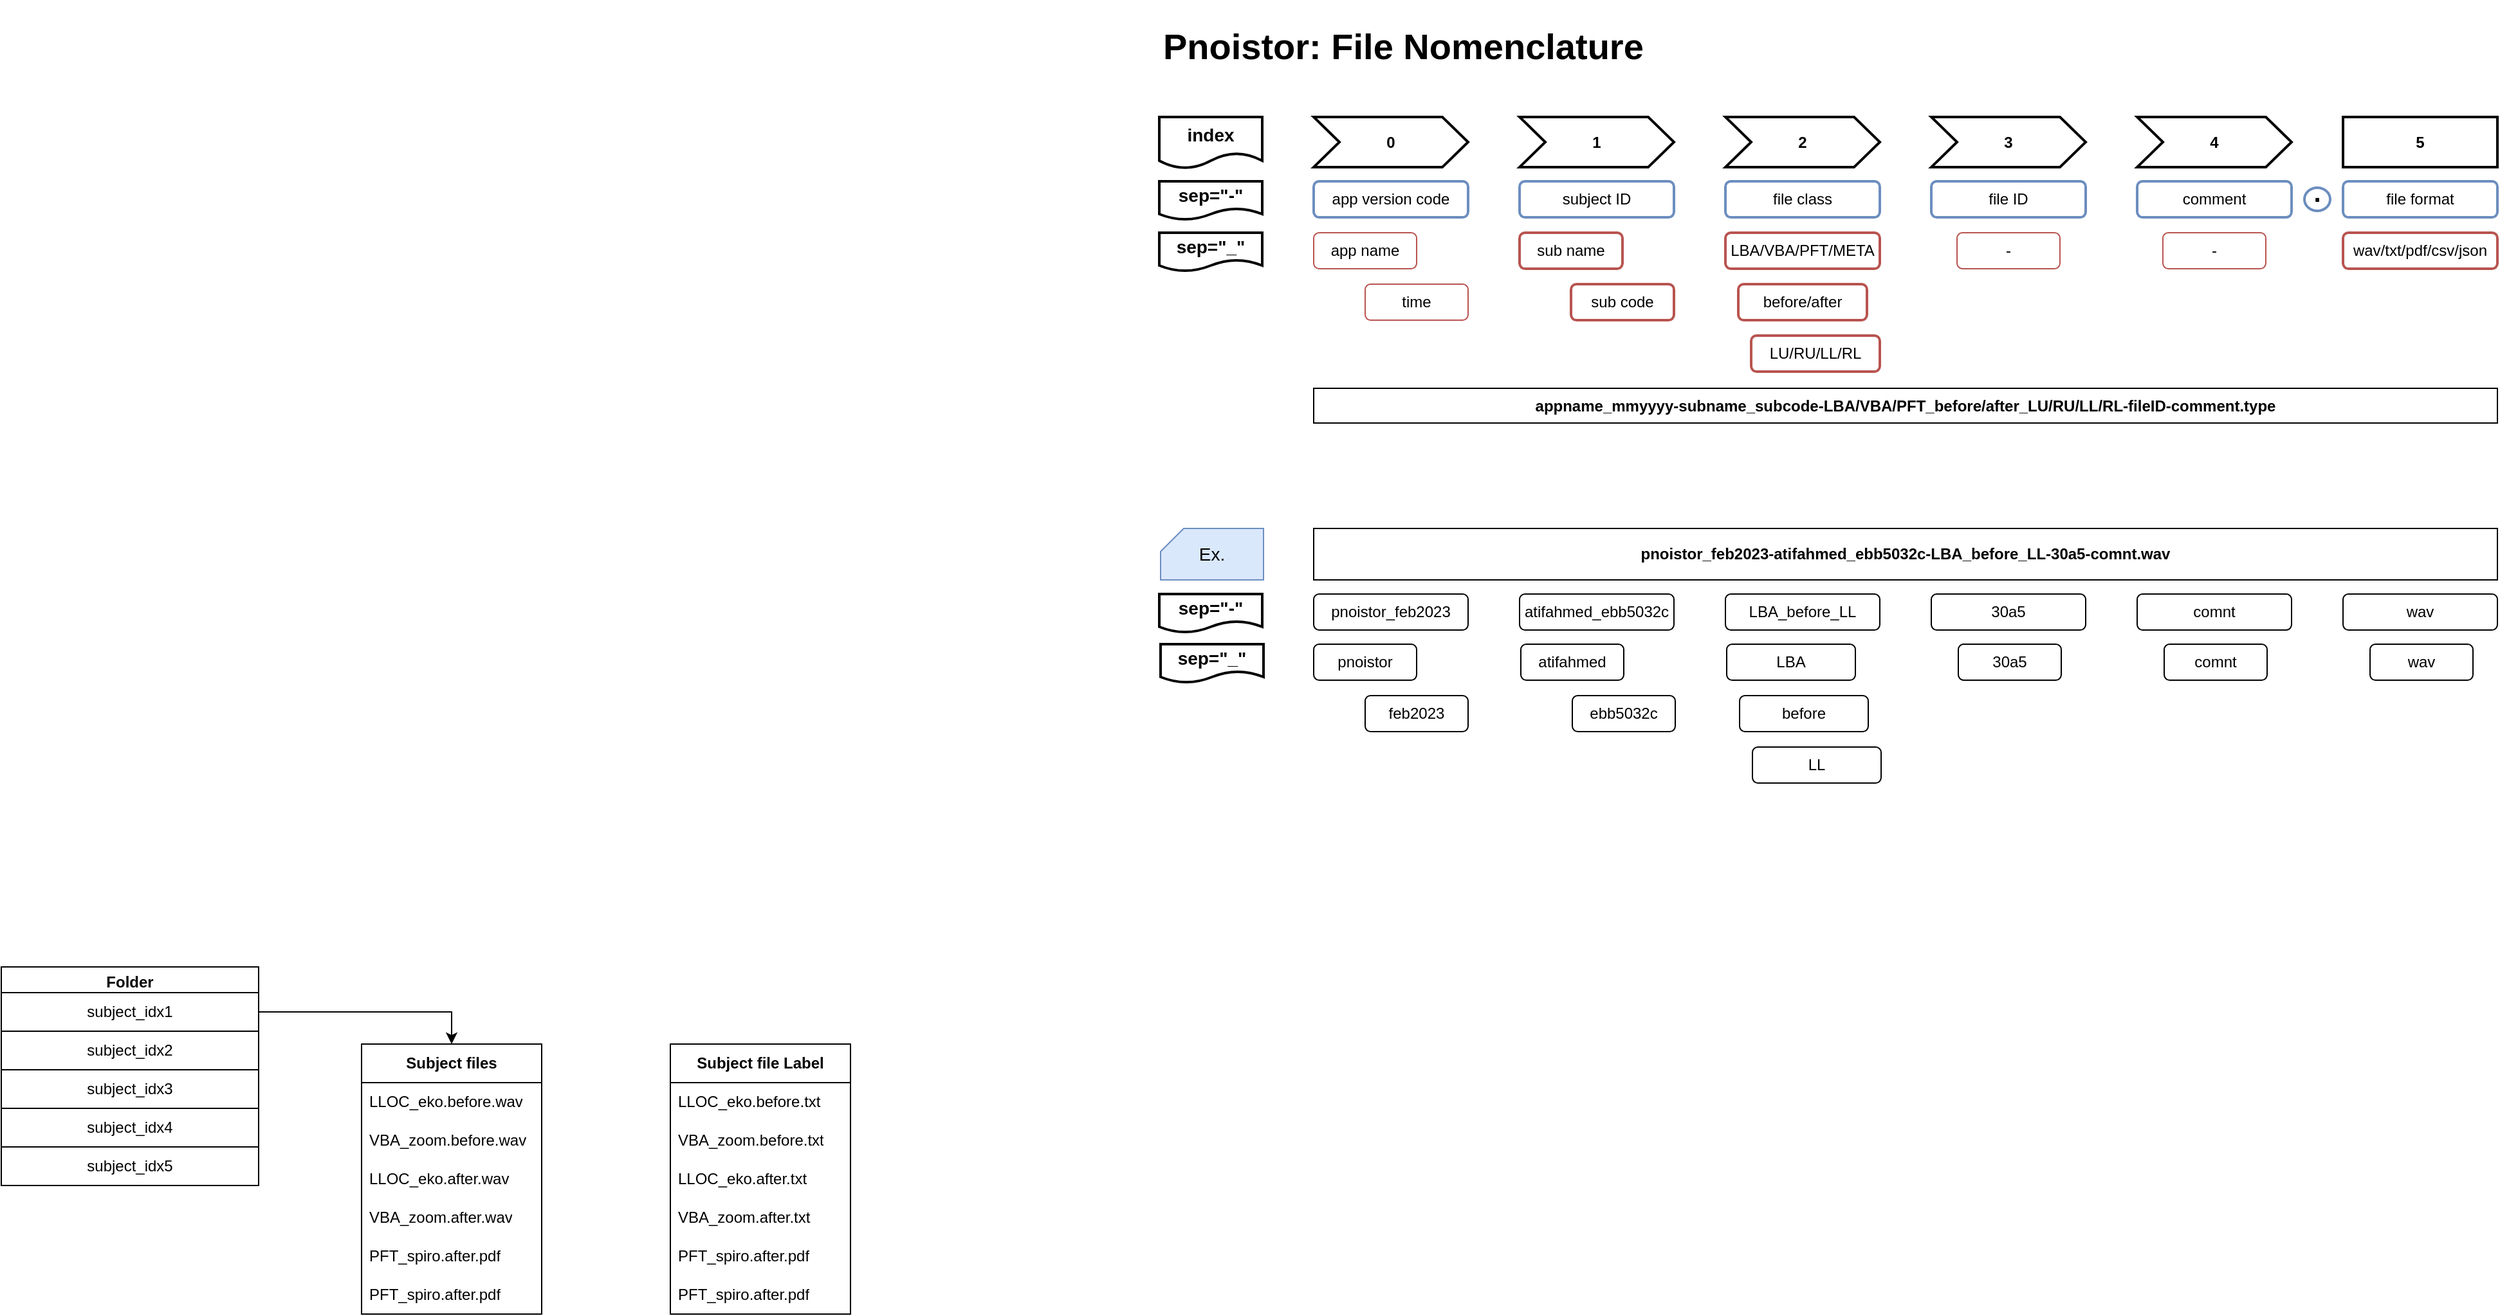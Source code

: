 <mxfile version="20.8.16" type="device" pages="3"><diagram name="Pnoi file nomenclature" id="skViQRB6CxdzzHgA-DWo"><mxGraphModel dx="2898" dy="1014" grid="1" gridSize="10" guides="1" tooltips="1" connect="1" arrows="1" fold="1" page="1" pageScale="1" pageWidth="827" pageHeight="1169" math="0" shadow="0"><root><mxCell id="0"/><mxCell id="1" parent="0"/><mxCell id="-nZerqfmZciE2H-1HE0j-3" value="Folder" style="swimlane;whiteSpace=wrap;html=1;" vertex="1" parent="1"><mxGeometry x="-900" y="780" width="200" height="170" as="geometry"/></mxCell><mxCell id="-nZerqfmZciE2H-1HE0j-2" value="subject_idx1" style="rounded=0;whiteSpace=wrap;html=1;" vertex="1" parent="-nZerqfmZciE2H-1HE0j-3"><mxGeometry y="20" width="200" height="30" as="geometry"/></mxCell><mxCell id="-nZerqfmZciE2H-1HE0j-4" value="subject_idx2" style="rounded=0;whiteSpace=wrap;html=1;" vertex="1" parent="-nZerqfmZciE2H-1HE0j-3"><mxGeometry y="50" width="200" height="30" as="geometry"/></mxCell><mxCell id="-nZerqfmZciE2H-1HE0j-5" value="subject_idx3" style="rounded=0;whiteSpace=wrap;html=1;" vertex="1" parent="-nZerqfmZciE2H-1HE0j-3"><mxGeometry y="80" width="200" height="30" as="geometry"/></mxCell><mxCell id="-nZerqfmZciE2H-1HE0j-6" value="subject_idx4" style="rounded=0;whiteSpace=wrap;html=1;" vertex="1" parent="-nZerqfmZciE2H-1HE0j-3"><mxGeometry y="110" width="200" height="30" as="geometry"/></mxCell><mxCell id="-nZerqfmZciE2H-1HE0j-7" value="subject_idx5" style="rounded=0;whiteSpace=wrap;html=1;" vertex="1" parent="-nZerqfmZciE2H-1HE0j-3"><mxGeometry y="140" width="200" height="30" as="geometry"/></mxCell><mxCell id="-nZerqfmZciE2H-1HE0j-8" value="&lt;b&gt;Subject files&lt;/b&gt;" style="swimlane;fontStyle=0;childLayout=stackLayout;horizontal=1;startSize=30;horizontalStack=0;resizeParent=1;resizeParentMax=0;resizeLast=0;collapsible=1;marginBottom=0;whiteSpace=wrap;html=1;" vertex="1" parent="1"><mxGeometry x="-620" y="840" width="140" height="210" as="geometry"/></mxCell><mxCell id="-nZerqfmZciE2H-1HE0j-9" value="LLOC_eko.before.wav" style="text;strokeColor=none;fillColor=none;align=left;verticalAlign=middle;spacingLeft=4;spacingRight=4;overflow=hidden;points=[[0,0.5],[1,0.5]];portConstraint=eastwest;rotatable=0;whiteSpace=wrap;html=1;" vertex="1" parent="-nZerqfmZciE2H-1HE0j-8"><mxGeometry y="30" width="140" height="30" as="geometry"/></mxCell><mxCell id="-nZerqfmZciE2H-1HE0j-19" value="VBA_zoom.before.wav" style="text;strokeColor=none;fillColor=none;align=left;verticalAlign=middle;spacingLeft=4;spacingRight=4;overflow=hidden;points=[[0,0.5],[1,0.5]];portConstraint=eastwest;rotatable=0;whiteSpace=wrap;html=1;" vertex="1" parent="-nZerqfmZciE2H-1HE0j-8"><mxGeometry y="60" width="140" height="30" as="geometry"/></mxCell><mxCell id="-nZerqfmZciE2H-1HE0j-29" value="LLOC_eko.after.wav" style="text;strokeColor=none;fillColor=none;align=left;verticalAlign=middle;spacingLeft=4;spacingRight=4;overflow=hidden;points=[[0,0.5],[1,0.5]];portConstraint=eastwest;rotatable=0;whiteSpace=wrap;html=1;" vertex="1" parent="-nZerqfmZciE2H-1HE0j-8"><mxGeometry y="90" width="140" height="30" as="geometry"/></mxCell><mxCell id="-nZerqfmZciE2H-1HE0j-30" value="VBA_zoom.after.wav" style="text;strokeColor=none;fillColor=none;align=left;verticalAlign=middle;spacingLeft=4;spacingRight=4;overflow=hidden;points=[[0,0.5],[1,0.5]];portConstraint=eastwest;rotatable=0;whiteSpace=wrap;html=1;" vertex="1" parent="-nZerqfmZciE2H-1HE0j-8"><mxGeometry y="120" width="140" height="30" as="geometry"/></mxCell><mxCell id="-nZerqfmZciE2H-1HE0j-20" value="PFT_spiro.after.pdf" style="text;strokeColor=none;fillColor=none;align=left;verticalAlign=middle;spacingLeft=4;spacingRight=4;overflow=hidden;points=[[0,0.5],[1,0.5]];portConstraint=eastwest;rotatable=0;whiteSpace=wrap;html=1;" vertex="1" parent="-nZerqfmZciE2H-1HE0j-8"><mxGeometry y="150" width="140" height="30" as="geometry"/></mxCell><mxCell id="-nZerqfmZciE2H-1HE0j-31" value="PFT_spiro.after.pdf" style="text;strokeColor=none;fillColor=none;align=left;verticalAlign=middle;spacingLeft=4;spacingRight=4;overflow=hidden;points=[[0,0.5],[1,0.5]];portConstraint=eastwest;rotatable=0;whiteSpace=wrap;html=1;" vertex="1" parent="-nZerqfmZciE2H-1HE0j-8"><mxGeometry y="180" width="140" height="30" as="geometry"/></mxCell><mxCell id="-nZerqfmZciE2H-1HE0j-21" style="edgeStyle=orthogonalEdgeStyle;rounded=0;orthogonalLoop=1;jettySize=auto;html=1;entryX=0.5;entryY=0;entryDx=0;entryDy=0;" edge="1" parent="1" source="-nZerqfmZciE2H-1HE0j-2" target="-nZerqfmZciE2H-1HE0j-8"><mxGeometry relative="1" as="geometry"/></mxCell><mxCell id="-nZerqfmZciE2H-1HE0j-32" value="&lt;b&gt;Subject file Label&lt;/b&gt;" style="swimlane;fontStyle=0;childLayout=stackLayout;horizontal=1;startSize=30;horizontalStack=0;resizeParent=1;resizeParentMax=0;resizeLast=0;collapsible=1;marginBottom=0;whiteSpace=wrap;html=1;" vertex="1" parent="1"><mxGeometry x="-380" y="840" width="140" height="210" as="geometry"/></mxCell><mxCell id="-nZerqfmZciE2H-1HE0j-33" value="LLOC_eko.before.txt" style="text;strokeColor=none;fillColor=none;align=left;verticalAlign=middle;spacingLeft=4;spacingRight=4;overflow=hidden;points=[[0,0.5],[1,0.5]];portConstraint=eastwest;rotatable=0;whiteSpace=wrap;html=1;" vertex="1" parent="-nZerqfmZciE2H-1HE0j-32"><mxGeometry y="30" width="140" height="30" as="geometry"/></mxCell><mxCell id="-nZerqfmZciE2H-1HE0j-34" value="VBA_zoom.before.txt" style="text;strokeColor=none;fillColor=none;align=left;verticalAlign=middle;spacingLeft=4;spacingRight=4;overflow=hidden;points=[[0,0.5],[1,0.5]];portConstraint=eastwest;rotatable=0;whiteSpace=wrap;html=1;" vertex="1" parent="-nZerqfmZciE2H-1HE0j-32"><mxGeometry y="60" width="140" height="30" as="geometry"/></mxCell><mxCell id="-nZerqfmZciE2H-1HE0j-35" value="LLOC_eko.after.txt" style="text;strokeColor=none;fillColor=none;align=left;verticalAlign=middle;spacingLeft=4;spacingRight=4;overflow=hidden;points=[[0,0.5],[1,0.5]];portConstraint=eastwest;rotatable=0;whiteSpace=wrap;html=1;" vertex="1" parent="-nZerqfmZciE2H-1HE0j-32"><mxGeometry y="90" width="140" height="30" as="geometry"/></mxCell><mxCell id="-nZerqfmZciE2H-1HE0j-36" value="VBA_zoom.after.txt" style="text;strokeColor=none;fillColor=none;align=left;verticalAlign=middle;spacingLeft=4;spacingRight=4;overflow=hidden;points=[[0,0.5],[1,0.5]];portConstraint=eastwest;rotatable=0;whiteSpace=wrap;html=1;" vertex="1" parent="-nZerqfmZciE2H-1HE0j-32"><mxGeometry y="120" width="140" height="30" as="geometry"/></mxCell><mxCell id="-nZerqfmZciE2H-1HE0j-37" value="PFT_spiro.after.pdf" style="text;strokeColor=none;fillColor=none;align=left;verticalAlign=middle;spacingLeft=4;spacingRight=4;overflow=hidden;points=[[0,0.5],[1,0.5]];portConstraint=eastwest;rotatable=0;whiteSpace=wrap;html=1;" vertex="1" parent="-nZerqfmZciE2H-1HE0j-32"><mxGeometry y="150" width="140" height="30" as="geometry"/></mxCell><mxCell id="-nZerqfmZciE2H-1HE0j-38" value="PFT_spiro.after.pdf" style="text;strokeColor=none;fillColor=none;align=left;verticalAlign=middle;spacingLeft=4;spacingRight=4;overflow=hidden;points=[[0,0.5],[1,0.5]];portConstraint=eastwest;rotatable=0;whiteSpace=wrap;html=1;" vertex="1" parent="-nZerqfmZciE2H-1HE0j-32"><mxGeometry y="180" width="140" height="30" as="geometry"/></mxCell><mxCell id="-nZerqfmZciE2H-1HE0j-39" value="pnoistor_feb2023-atifahmed_ebb5032c-LBA_before_LL-30a5-comnt.wav" style="rounded=0;whiteSpace=wrap;html=1;fontStyle=1" vertex="1" parent="1"><mxGeometry x="120" y="439" width="920" height="40" as="geometry"/></mxCell><mxCell id="-nZerqfmZciE2H-1HE0j-40" value="pnoistor_feb2023" style="rounded=1;whiteSpace=wrap;html=1;" vertex="1" parent="1"><mxGeometry x="120" y="490" width="120" height="28" as="geometry"/></mxCell><mxCell id="-nZerqfmZciE2H-1HE0j-41" value="atifahmed_ebb5032c" style="rounded=1;whiteSpace=wrap;html=1;" vertex="1" parent="1"><mxGeometry x="280" y="490" width="120" height="28" as="geometry"/></mxCell><mxCell id="-nZerqfmZciE2H-1HE0j-42" value="LBA_before_LL" style="rounded=1;whiteSpace=wrap;html=1;" vertex="1" parent="1"><mxGeometry x="440" y="490" width="120" height="28" as="geometry"/></mxCell><mxCell id="-nZerqfmZciE2H-1HE0j-43" value="30a5" style="rounded=1;whiteSpace=wrap;html=1;" vertex="1" parent="1"><mxGeometry x="600" y="490" width="120" height="28" as="geometry"/></mxCell><mxCell id="-nZerqfmZciE2H-1HE0j-44" value="comnt" style="rounded=1;whiteSpace=wrap;html=1;" vertex="1" parent="1"><mxGeometry x="760" y="490" width="120" height="28" as="geometry"/></mxCell><mxCell id="-nZerqfmZciE2H-1HE0j-45" value="wav" style="rounded=1;whiteSpace=wrap;html=1;" vertex="1" parent="1"><mxGeometry x="920" y="490" width="120" height="28" as="geometry"/></mxCell><mxCell id="-nZerqfmZciE2H-1HE0j-47" value="0" style="shape=step;perimeter=stepPerimeter;whiteSpace=wrap;html=1;fixedSize=1;fontStyle=1;strokeWidth=2;" vertex="1" parent="1"><mxGeometry x="120" y="119" width="120" height="39" as="geometry"/></mxCell><mxCell id="-nZerqfmZciE2H-1HE0j-48" value="1" style="shape=step;perimeter=stepPerimeter;whiteSpace=wrap;html=1;fixedSize=1;fontStyle=1;strokeWidth=2;" vertex="1" parent="1"><mxGeometry x="280" y="119" width="120" height="39" as="geometry"/></mxCell><mxCell id="-nZerqfmZciE2H-1HE0j-49" value="2" style="shape=step;perimeter=stepPerimeter;whiteSpace=wrap;html=1;fixedSize=1;fontStyle=1;strokeWidth=2;" vertex="1" parent="1"><mxGeometry x="440" y="119" width="120" height="39" as="geometry"/></mxCell><mxCell id="-nZerqfmZciE2H-1HE0j-50" value="3" style="shape=step;perimeter=stepPerimeter;whiteSpace=wrap;html=1;fixedSize=1;fontStyle=1;strokeWidth=2;" vertex="1" parent="1"><mxGeometry x="600" y="119" width="120" height="39" as="geometry"/></mxCell><mxCell id="-nZerqfmZciE2H-1HE0j-51" value="4" style="shape=step;perimeter=stepPerimeter;whiteSpace=wrap;html=1;fixedSize=1;fontStyle=1;strokeWidth=2;" vertex="1" parent="1"><mxGeometry x="760" y="119" width="120" height="39" as="geometry"/></mxCell><mxCell id="-nZerqfmZciE2H-1HE0j-52" value="5" style="shape=step;perimeter=stepPerimeter;whiteSpace=wrap;html=1;fixedSize=1;size=-10;fontStyle=1;strokeWidth=2;" vertex="1" parent="1"><mxGeometry x="920" y="119" width="120" height="39" as="geometry"/></mxCell><mxCell id="-nZerqfmZciE2H-1HE0j-54" value="app version code" style="rounded=1;whiteSpace=wrap;html=1;fillColor=none;strokeColor=#6c8ebf;strokeWidth=2;" vertex="1" parent="1"><mxGeometry x="120" y="169" width="120" height="28" as="geometry"/></mxCell><mxCell id="-nZerqfmZciE2H-1HE0j-55" value="subject ID" style="rounded=1;whiteSpace=wrap;html=1;fillColor=none;strokeColor=#6c8ebf;strokeWidth=2;" vertex="1" parent="1"><mxGeometry x="280" y="169" width="120" height="28" as="geometry"/></mxCell><mxCell id="-nZerqfmZciE2H-1HE0j-56" value="file class" style="rounded=1;whiteSpace=wrap;html=1;fillColor=none;strokeColor=#6c8ebf;strokeWidth=2;" vertex="1" parent="1"><mxGeometry x="440" y="169" width="120" height="28" as="geometry"/></mxCell><mxCell id="-nZerqfmZciE2H-1HE0j-57" value="file ID" style="rounded=1;whiteSpace=wrap;html=1;fillColor=none;strokeColor=#6c8ebf;strokeWidth=2;" vertex="1" parent="1"><mxGeometry x="600" y="169" width="120" height="28" as="geometry"/></mxCell><mxCell id="-nZerqfmZciE2H-1HE0j-58" value="comment" style="rounded=1;whiteSpace=wrap;html=1;fillColor=none;strokeColor=#6c8ebf;strokeWidth=2;" vertex="1" parent="1"><mxGeometry x="760" y="169" width="120" height="28" as="geometry"/></mxCell><mxCell id="-nZerqfmZciE2H-1HE0j-59" value="file format" style="rounded=1;whiteSpace=wrap;html=1;fillColor=none;strokeColor=#6c8ebf;strokeWidth=2;" vertex="1" parent="1"><mxGeometry x="920" y="169" width="120" height="28" as="geometry"/></mxCell><mxCell id="-nZerqfmZciE2H-1HE0j-60" value="app name" style="rounded=1;whiteSpace=wrap;html=1;fillColor=none;strokeColor=#b85450;strokeWidth=1;" vertex="1" parent="1"><mxGeometry x="120" y="209" width="80" height="28" as="geometry"/></mxCell><mxCell id="-nZerqfmZciE2H-1HE0j-62" value="time" style="rounded=1;whiteSpace=wrap;html=1;fillColor=none;strokeColor=#b85450;strokeWidth=1;" vertex="1" parent="1"><mxGeometry x="160" y="249" width="80" height="28" as="geometry"/></mxCell><mxCell id="-nZerqfmZciE2H-1HE0j-63" value="-" style="rounded=1;whiteSpace=wrap;html=1;fillColor=none;strokeColor=#b85450;" vertex="1" parent="1"><mxGeometry x="620" y="209" width="80" height="28" as="geometry"/></mxCell><mxCell id="-nZerqfmZciE2H-1HE0j-64" value="sub code" style="rounded=1;whiteSpace=wrap;html=1;fillColor=none;strokeColor=#b85450;strokeWidth=2;" vertex="1" parent="1"><mxGeometry x="320" y="249" width="80" height="28" as="geometry"/></mxCell><mxCell id="-nZerqfmZciE2H-1HE0j-65" value="LBA/VBA/PFT/META" style="rounded=1;whiteSpace=wrap;html=1;fillColor=none;strokeColor=#b85450;strokeWidth=2;" vertex="1" parent="1"><mxGeometry x="440" y="209" width="120" height="28" as="geometry"/></mxCell><mxCell id="-nZerqfmZciE2H-1HE0j-68" value="before/after" style="rounded=1;whiteSpace=wrap;html=1;fillColor=none;strokeColor=#b85450;strokeWidth=2;" vertex="1" parent="1"><mxGeometry x="450" y="249" width="100" height="28" as="geometry"/></mxCell><mxCell id="-nZerqfmZciE2H-1HE0j-70" value="LU/RU/LL/RL" style="rounded=1;whiteSpace=wrap;html=1;fillColor=none;strokeColor=#b85450;strokeWidth=2;" vertex="1" parent="1"><mxGeometry x="460" y="289" width="100" height="28" as="geometry"/></mxCell><mxCell id="-nZerqfmZciE2H-1HE0j-73" value="&lt;h1&gt;&lt;font style=&quot;font-size: 24px;&quot;&gt;&lt;sup&gt;.&lt;/sup&gt;&lt;/font&gt;&lt;/h1&gt;" style="ellipse;whiteSpace=wrap;html=1;fillColor=none;strokeColor=#6c8ebf;strokeWidth=2;" vertex="1" parent="1"><mxGeometry x="890" y="174" width="20" height="18" as="geometry"/></mxCell><mxCell id="-nZerqfmZciE2H-1HE0j-75" value="-" style="rounded=1;whiteSpace=wrap;html=1;fillColor=none;strokeColor=#b85450;" vertex="1" parent="1"><mxGeometry x="780" y="209" width="80" height="28" as="geometry"/></mxCell><mxCell id="-nZerqfmZciE2H-1HE0j-76" value="wav/txt/pdf/csv/json" style="rounded=1;whiteSpace=wrap;html=1;fillColor=none;strokeColor=#b85450;strokeWidth=2;" vertex="1" parent="1"><mxGeometry x="920" y="209" width="120" height="28" as="geometry"/></mxCell><mxCell id="-nZerqfmZciE2H-1HE0j-77" value="sub name" style="rounded=1;whiteSpace=wrap;html=1;fillColor=none;strokeColor=#b85450;strokeWidth=2;" vertex="1" parent="1"><mxGeometry x="280" y="209" width="80" height="28" as="geometry"/></mxCell><mxCell id="-nZerqfmZciE2H-1HE0j-78" value="pnoistor" style="rounded=1;whiteSpace=wrap;html=1;" vertex="1" parent="1"><mxGeometry x="120" y="529" width="80" height="28" as="geometry"/></mxCell><mxCell id="-nZerqfmZciE2H-1HE0j-79" value="feb2023" style="rounded=1;whiteSpace=wrap;html=1;" vertex="1" parent="1"><mxGeometry x="160" y="569" width="80" height="28" as="geometry"/></mxCell><mxCell id="-nZerqfmZciE2H-1HE0j-80" value="30a5" style="rounded=1;whiteSpace=wrap;html=1;" vertex="1" parent="1"><mxGeometry x="621" y="529" width="80" height="28" as="geometry"/></mxCell><mxCell id="-nZerqfmZciE2H-1HE0j-81" value="ebb5032c" style="rounded=1;whiteSpace=wrap;html=1;" vertex="1" parent="1"><mxGeometry x="321" y="569" width="80" height="28" as="geometry"/></mxCell><mxCell id="-nZerqfmZciE2H-1HE0j-82" value="LBA" style="rounded=1;whiteSpace=wrap;html=1;" vertex="1" parent="1"><mxGeometry x="441" y="529" width="100" height="28" as="geometry"/></mxCell><mxCell id="-nZerqfmZciE2H-1HE0j-83" value="before" style="rounded=1;whiteSpace=wrap;html=1;" vertex="1" parent="1"><mxGeometry x="451" y="569" width="100" height="28" as="geometry"/></mxCell><mxCell id="-nZerqfmZciE2H-1HE0j-84" value="LL" style="rounded=1;whiteSpace=wrap;html=1;" vertex="1" parent="1"><mxGeometry x="461" y="609" width="100" height="28" as="geometry"/></mxCell><mxCell id="-nZerqfmZciE2H-1HE0j-85" value="comnt" style="rounded=1;whiteSpace=wrap;html=1;" vertex="1" parent="1"><mxGeometry x="781" y="529" width="80" height="28" as="geometry"/></mxCell><mxCell id="-nZerqfmZciE2H-1HE0j-86" value="wav" style="rounded=1;whiteSpace=wrap;html=1;" vertex="1" parent="1"><mxGeometry x="941" y="529" width="80" height="28" as="geometry"/></mxCell><mxCell id="-nZerqfmZciE2H-1HE0j-87" value="atifahmed" style="rounded=1;whiteSpace=wrap;html=1;" vertex="1" parent="1"><mxGeometry x="281" y="529" width="80" height="28" as="geometry"/></mxCell><mxCell id="-nZerqfmZciE2H-1HE0j-90" value="index" style="shape=document;whiteSpace=wrap;html=1;boundedLbl=1;fontSize=14;fontStyle=1;strokeWidth=2;" vertex="1" parent="1"><mxGeometry y="119" width="80" height="40" as="geometry"/></mxCell><mxCell id="-nZerqfmZciE2H-1HE0j-92" value="sep=&quot;-&quot;" style="shape=document;whiteSpace=wrap;html=1;boundedLbl=1;fontSize=14;fontStyle=1;strokeWidth=2;" vertex="1" parent="1"><mxGeometry y="169" width="80" height="30" as="geometry"/></mxCell><mxCell id="-nZerqfmZciE2H-1HE0j-93" value="sep=&quot;_&quot;" style="shape=document;whiteSpace=wrap;html=1;boundedLbl=1;fontSize=14;fontStyle=1;strokeWidth=2;" vertex="1" parent="1"><mxGeometry y="209" width="80" height="30" as="geometry"/></mxCell><mxCell id="-nZerqfmZciE2H-1HE0j-94" value="&lt;h1&gt;Pnoistor: File Nomenclature&lt;/h1&gt;" style="text;html=1;strokeColor=none;fillColor=none;align=left;verticalAlign=middle;whiteSpace=wrap;rounded=0;fontSize=14;" vertex="1" parent="1"><mxGeometry x="1" y="49" width="1039" height="30" as="geometry"/></mxCell><mxCell id="-nZerqfmZciE2H-1HE0j-97" value="Ex." style="shape=card;whiteSpace=wrap;html=1;fontSize=14;size=18;fillColor=#dae8fc;strokeColor=#6c8ebf;" vertex="1" parent="1"><mxGeometry x="1" y="439" width="80" height="40" as="geometry"/></mxCell><mxCell id="-nZerqfmZciE2H-1HE0j-102" value="sep=&quot;-&quot;" style="shape=document;whiteSpace=wrap;html=1;boundedLbl=1;fontSize=14;fontStyle=1;strokeWidth=2;" vertex="1" parent="1"><mxGeometry y="490" width="80" height="30" as="geometry"/></mxCell><mxCell id="-nZerqfmZciE2H-1HE0j-103" value="sep=&quot;_&quot;" style="shape=document;whiteSpace=wrap;html=1;boundedLbl=1;fontSize=14;fontStyle=1;strokeWidth=2;" vertex="1" parent="1"><mxGeometry x="1" y="529" width="80" height="30" as="geometry"/></mxCell><mxCell id="9lx7nawgjeR98C0xMQ1L-1" value="appname_mmyyyy-subname_subcode-LBA/VBA/PFT_before/after_LU/RU/LL/RL-fileID-comment.type" style="rounded=0;whiteSpace=wrap;html=1;fontStyle=1" vertex="1" parent="1"><mxGeometry x="120" y="330" width="920" height="27" as="geometry"/></mxCell></root></mxGraphModel></diagram><diagram id="HHDkVxJGkwrR6QNJCKYN" name="Pnoi annotation scheme"><mxGraphModel dx="1922" dy="1567" grid="1" gridSize="10" guides="1" tooltips="1" connect="1" arrows="1" fold="1" page="1" pageScale="1" pageWidth="827" pageHeight="1169" math="0" shadow="0"><root><mxCell id="0"/><mxCell id="1" parent="0"/><mxCell id="tDscWf_X_n_JWDK-QPTb-1" value="aa" style="rounded=1;whiteSpace=wrap;html=1;strokeWidth=2;fontSize=14;fillColor=none;" vertex="1" parent="1"><mxGeometry x="80" y="120" width="80" height="40" as="geometry"/></mxCell><mxCell id="tDscWf_X_n_JWDK-QPTb-2" value="ee" style="rounded=1;whiteSpace=wrap;html=1;strokeWidth=2;fontSize=14;fillColor=none;" vertex="1" parent="1"><mxGeometry x="80" y="160" width="80" height="40" as="geometry"/></mxCell><mxCell id="tDscWf_X_n_JWDK-QPTb-3" value="uu" style="rounded=1;whiteSpace=wrap;html=1;strokeWidth=2;fontSize=14;fillColor=none;" vertex="1" parent="1"><mxGeometry x="80" y="200" width="80" height="40" as="geometry"/></mxCell><mxCell id="tDscWf_X_n_JWDK-QPTb-4" value="oo" style="rounded=1;whiteSpace=wrap;html=1;strokeWidth=2;fontSize=14;fillColor=none;" vertex="1" parent="1"><mxGeometry x="80" y="240" width="80" height="40" as="geometry"/></mxCell><mxCell id="tDscWf_X_n_JWDK-QPTb-5" value="ii" style="rounded=1;whiteSpace=wrap;html=1;strokeWidth=2;fontSize=14;fillColor=none;" vertex="1" parent="1"><mxGeometry x="400" y="200" width="80" height="40" as="geometry"/></mxCell><mxCell id="tDscWf_X_n_JWDK-QPTb-6" value="xx" style="rounded=1;whiteSpace=wrap;html=1;strokeWidth=2;fontSize=14;fillColor=none;" vertex="1" parent="1"><mxGeometry x="400" y="240" width="80" height="40" as="geometry"/></mxCell><mxCell id="tDscWf_X_n_JWDK-QPTb-7" value="bb[n]" style="rounded=1;whiteSpace=wrap;html=1;strokeWidth=2;fontSize=14;fillColor=none;" vertex="1" parent="1"><mxGeometry x="400" y="160" width="80" height="40" as="geometry"/></mxCell><mxCell id="roF9SiGL_xzSVTPV344n-3" value="sustained vowel sound /i/" style="text;html=1;strokeColor=none;fillColor=none;align=left;verticalAlign=middle;whiteSpace=wrap;rounded=0;fontSize=14;spacingLeft=8;" vertex="1" parent="1"><mxGeometry x="160" y="165" width="200" height="30" as="geometry"/></mxCell><mxCell id="roF9SiGL_xzSVTPV344n-4" value="sustained vowel sound /a/" style="text;html=1;strokeColor=none;fillColor=none;align=left;verticalAlign=middle;whiteSpace=wrap;rounded=0;fontSize=14;spacingLeft=8;" vertex="1" parent="1"><mxGeometry x="160" y="125" width="200" height="30" as="geometry"/></mxCell><mxCell id="roF9SiGL_xzSVTPV344n-5" value="sustained vowel sound /u/" style="text;html=1;strokeColor=none;fillColor=none;align=left;verticalAlign=middle;whiteSpace=wrap;rounded=0;fontSize=14;spacingLeft=8;" vertex="1" parent="1"><mxGeometry x="160" y="205" width="200" height="30" as="geometry"/></mxCell><mxCell id="roF9SiGL_xzSVTPV344n-6" value="sustained vowel sound /o/" style="text;html=1;strokeColor=none;fillColor=none;align=left;verticalAlign=middle;whiteSpace=wrap;rounded=0;fontSize=14;spacingLeft=8;" vertex="1" parent="1"><mxGeometry x="160" y="245" width="200" height="30" as="geometry"/></mxCell><mxCell id="roF9SiGL_xzSVTPV344n-7" value="breath session bound" style="text;html=1;strokeColor=none;fillColor=none;align=left;verticalAlign=middle;whiteSpace=wrap;rounded=0;fontSize=14;spacingLeft=8;" vertex="1" parent="1"><mxGeometry x="480" y="165" width="200" height="30" as="geometry"/></mxCell><mxCell id="roF9SiGL_xzSVTPV344n-8" value="inhale sound" style="text;html=1;strokeColor=none;fillColor=none;align=left;verticalAlign=middle;whiteSpace=wrap;rounded=0;fontSize=14;spacingLeft=8;" vertex="1" parent="1"><mxGeometry x="480" y="205" width="200" height="30" as="geometry"/></mxCell><mxCell id="roF9SiGL_xzSVTPV344n-9" value="exhale sound" style="text;html=1;strokeColor=none;fillColor=none;align=left;verticalAlign=middle;whiteSpace=wrap;rounded=0;fontSize=14;spacingLeft=8;" vertex="1" parent="1"><mxGeometry x="480" y="245" width="200" height="30" as="geometry"/></mxCell><mxCell id="roF9SiGL_xzSVTPV344n-11" value="" style="shape=table;startSize=0;container=1;collapsible=0;childLayout=tableLayout;strokeWidth=1;fontSize=10;fillColor=none;fontStyle=1;verticalAlign=middle;align=center;" vertex="1" parent="1"><mxGeometry x="480" y="120" width="200" height="30" as="geometry"/></mxCell><mxCell id="roF9SiGL_xzSVTPV344n-12" value="" style="shape=tableRow;horizontal=0;startSize=0;swimlaneHead=0;swimlaneBody=0;strokeColor=inherit;top=0;left=0;bottom=0;right=0;collapsible=0;dropTarget=0;fillColor=none;points=[[0,0.5],[1,0.5]];portConstraint=eastwest;strokeWidth=1;fontSize=10;fontStyle=1;verticalAlign=middle;align=center;" vertex="1" parent="roF9SiGL_xzSVTPV344n-11"><mxGeometry width="200" height="15" as="geometry"/></mxCell><mxCell id="roF9SiGL_xzSVTPV344n-13" value="LU&lt;br style=&quot;font-size: 10px;&quot;&gt;" style="shape=partialRectangle;html=1;whiteSpace=wrap;connectable=0;strokeColor=inherit;overflow=hidden;fillColor=none;top=0;left=0;bottom=0;right=0;pointerEvents=1;strokeWidth=1;fontSize=10;fontStyle=1;verticalAlign=middle;align=center;" vertex="1" parent="roF9SiGL_xzSVTPV344n-12"><mxGeometry width="50" height="15" as="geometry"><mxRectangle width="50" height="15" as="alternateBounds"/></mxGeometry></mxCell><mxCell id="roF9SiGL_xzSVTPV344n-14" value="RU" style="shape=partialRectangle;html=1;whiteSpace=wrap;connectable=0;strokeColor=inherit;overflow=hidden;fillColor=none;top=0;left=0;bottom=0;right=0;pointerEvents=1;strokeWidth=1;fontSize=10;fontStyle=1;verticalAlign=middle;align=center;" vertex="1" parent="roF9SiGL_xzSVTPV344n-12"><mxGeometry x="50" width="50" height="15" as="geometry"><mxRectangle width="50" height="15" as="alternateBounds"/></mxGeometry></mxCell><mxCell id="roF9SiGL_xzSVTPV344n-15" value="LL" style="shape=partialRectangle;html=1;whiteSpace=wrap;connectable=0;strokeColor=inherit;overflow=hidden;fillColor=none;top=0;left=0;bottom=0;right=0;pointerEvents=1;strokeWidth=1;fontSize=10;fontStyle=1;verticalAlign=middle;align=center;" vertex="1" parent="roF9SiGL_xzSVTPV344n-12"><mxGeometry x="100" width="50" height="15" as="geometry"><mxRectangle width="50" height="15" as="alternateBounds"/></mxGeometry></mxCell><mxCell id="roF9SiGL_xzSVTPV344n-16" value="RL" style="shape=partialRectangle;html=1;whiteSpace=wrap;connectable=0;strokeColor=inherit;overflow=hidden;fillColor=none;top=0;left=0;bottom=0;right=0;pointerEvents=1;strokeWidth=1;fontSize=10;fontStyle=1;verticalAlign=middle;align=center;" vertex="1" parent="roF9SiGL_xzSVTPV344n-12"><mxGeometry x="150" width="50" height="15" as="geometry"><mxRectangle width="50" height="15" as="alternateBounds"/></mxGeometry></mxCell><mxCell id="roF9SiGL_xzSVTPV344n-17" value="" style="shape=tableRow;horizontal=0;startSize=0;swimlaneHead=0;swimlaneBody=0;strokeColor=inherit;top=0;left=0;bottom=0;right=0;collapsible=0;dropTarget=0;fillColor=none;points=[[0,0.5],[1,0.5]];portConstraint=eastwest;strokeWidth=1;fontSize=10;fontStyle=1;verticalAlign=middle;align=center;" vertex="1" parent="roF9SiGL_xzSVTPV344n-11"><mxGeometry y="15" width="200" height="15" as="geometry"/></mxCell><mxCell id="roF9SiGL_xzSVTPV344n-18" value="1" style="shape=partialRectangle;html=1;whiteSpace=wrap;connectable=0;strokeColor=inherit;overflow=hidden;fillColor=none;top=0;left=0;bottom=0;right=0;pointerEvents=1;strokeWidth=1;fontSize=10;fontStyle=1;verticalAlign=middle;align=center;" vertex="1" parent="roF9SiGL_xzSVTPV344n-17"><mxGeometry width="50" height="15" as="geometry"><mxRectangle width="50" height="15" as="alternateBounds"/></mxGeometry></mxCell><mxCell id="roF9SiGL_xzSVTPV344n-19" value="2" style="shape=partialRectangle;html=1;whiteSpace=wrap;connectable=0;strokeColor=inherit;overflow=hidden;fillColor=none;top=0;left=0;bottom=0;right=0;pointerEvents=1;strokeWidth=1;fontSize=10;fontStyle=1;verticalAlign=middle;align=center;" vertex="1" parent="roF9SiGL_xzSVTPV344n-17"><mxGeometry x="50" width="50" height="15" as="geometry"><mxRectangle width="50" height="15" as="alternateBounds"/></mxGeometry></mxCell><mxCell id="roF9SiGL_xzSVTPV344n-20" value="3" style="shape=partialRectangle;html=1;whiteSpace=wrap;connectable=0;strokeColor=inherit;overflow=hidden;fillColor=none;top=0;left=0;bottom=0;right=0;pointerEvents=1;strokeWidth=1;fontSize=10;fontStyle=1;verticalAlign=middle;align=center;" vertex="1" parent="roF9SiGL_xzSVTPV344n-17"><mxGeometry x="100" width="50" height="15" as="geometry"><mxRectangle width="50" height="15" as="alternateBounds"/></mxGeometry></mxCell><mxCell id="roF9SiGL_xzSVTPV344n-21" value="4" style="shape=partialRectangle;html=1;whiteSpace=wrap;connectable=0;strokeColor=inherit;overflow=hidden;fillColor=none;top=0;left=0;bottom=0;right=0;pointerEvents=1;strokeWidth=1;fontSize=10;fontStyle=1;verticalAlign=middle;align=center;" vertex="1" parent="roF9SiGL_xzSVTPV344n-17"><mxGeometry x="150" width="50" height="15" as="geometry"><mxRectangle width="50" height="15" as="alternateBounds"/></mxGeometry></mxCell><mxCell id="roF9SiGL_xzSVTPV344n-22" value="" style="shape=table;startSize=0;container=1;collapsible=0;childLayout=tableLayout;strokeWidth=1;fontSize=10;fillColor=none;verticalAlign=middle;align=center;" vertex="1" parent="1"><mxGeometry x="400" y="120" width="80" height="30" as="geometry"/></mxCell><mxCell id="roF9SiGL_xzSVTPV344n-23" value="" style="shape=tableRow;horizontal=0;startSize=0;swimlaneHead=0;swimlaneBody=0;strokeColor=inherit;top=0;left=0;bottom=0;right=0;collapsible=0;dropTarget=0;fillColor=none;points=[[0,0.5],[1,0.5]];portConstraint=eastwest;strokeWidth=1;fontSize=10;verticalAlign=middle;align=center;" vertex="1" parent="roF9SiGL_xzSVTPV344n-22"><mxGeometry width="80" height="15" as="geometry"/></mxCell><mxCell id="roF9SiGL_xzSVTPV344n-24" value="location" style="shape=partialRectangle;html=1;whiteSpace=wrap;connectable=0;strokeColor=inherit;overflow=hidden;fillColor=none;top=0;left=0;bottom=0;right=0;pointerEvents=1;strokeWidth=1;fontSize=10;verticalAlign=middle;align=center;" vertex="1" parent="roF9SiGL_xzSVTPV344n-23"><mxGeometry width="80" height="15" as="geometry"><mxRectangle width="80" height="15" as="alternateBounds"/></mxGeometry></mxCell><mxCell id="roF9SiGL_xzSVTPV344n-25" value="" style="shape=tableRow;horizontal=0;startSize=0;swimlaneHead=0;swimlaneBody=0;strokeColor=inherit;top=0;left=0;bottom=0;right=0;collapsible=0;dropTarget=0;fillColor=none;points=[[0,0.5],[1,0.5]];portConstraint=eastwest;strokeWidth=1;fontSize=10;verticalAlign=middle;align=center;" vertex="1" parent="roF9SiGL_xzSVTPV344n-22"><mxGeometry y="15" width="80" height="15" as="geometry"/></mxCell><mxCell id="roF9SiGL_xzSVTPV344n-26" value="n" style="shape=partialRectangle;html=1;whiteSpace=wrap;connectable=0;strokeColor=inherit;overflow=hidden;fillColor=none;top=0;left=0;bottom=0;right=0;pointerEvents=1;strokeWidth=1;fontSize=10;verticalAlign=middle;align=center;" vertex="1" parent="roF9SiGL_xzSVTPV344n-25"><mxGeometry width="80" height="15" as="geometry"><mxRectangle width="80" height="15" as="alternateBounds"/></mxGeometry></mxCell><mxCell id="DOGfCWZSICJDKNpP44m3-1" value="&lt;h1&gt;Audio Annotation labels&lt;/h1&gt;" style="text;html=1;strokeColor=none;fillColor=none;align=left;verticalAlign=middle;whiteSpace=wrap;rounded=0;fontSize=14;" vertex="1" parent="1"><mxGeometry x="80" y="50" width="700" height="30" as="geometry"/></mxCell><mxCell id="rgvSS9yYve2E_N2lKhLJ-1" value="&lt;h1&gt;VBA format&lt;/h1&gt;" style="text;html=1;strokeColor=none;fillColor=none;align=left;verticalAlign=middle;whiteSpace=wrap;rounded=0;fontSize=14;" vertex="1" parent="1"><mxGeometry x="80" y="370" width="700" height="30" as="geometry"/></mxCell><mxCell id="zAC_OR1Cj6PVvCH0WBgJ-1" value="" style="endArrow=classic;html=1;rounded=1;fontSize=12;strokeWidth=2;" edge="1" parent="1"><mxGeometry width="50" height="50" relative="1" as="geometry"><mxPoint x="80" y="560" as="sourcePoint"/><mxPoint x="800" y="560" as="targetPoint"/></mxGeometry></mxCell><mxCell id="zAC_OR1Cj6PVvCH0WBgJ-2" value="aa" style="rounded=1;whiteSpace=wrap;html=1;strokeWidth=2;fontSize=14;fillColor=#d5e8d4;strokeColor=#82b366;" vertex="1" parent="1"><mxGeometry x="120" y="540" width="40" height="18" as="geometry"/></mxCell><mxCell id="zAC_OR1Cj6PVvCH0WBgJ-3" value="ee" style="rounded=1;whiteSpace=wrap;html=1;strokeWidth=2;fontSize=14;fillColor=#d5e8d4;strokeColor=#82b366;" vertex="1" parent="1"><mxGeometry x="160" y="540" width="40" height="18" as="geometry"/></mxCell><mxCell id="zAC_OR1Cj6PVvCH0WBgJ-4" value="uu" style="rounded=1;whiteSpace=wrap;html=1;strokeWidth=2;fontSize=14;fillColor=#d5e8d4;strokeColor=#82b366;" vertex="1" parent="1"><mxGeometry x="200" y="540" width="40" height="18" as="geometry"/></mxCell><mxCell id="zAC_OR1Cj6PVvCH0WBgJ-5" value="oo" style="rounded=1;whiteSpace=wrap;html=1;strokeWidth=2;fontSize=14;fillColor=#d5e8d4;strokeColor=#82b366;" vertex="1" parent="1"><mxGeometry x="240" y="540" width="40" height="18" as="geometry"/></mxCell><mxCell id="zAC_OR1Cj6PVvCH0WBgJ-6" value="ii" style="rounded=1;whiteSpace=wrap;html=1;strokeWidth=2;fontSize=14;fillColor=#d5e8d4;strokeColor=#82b366;" vertex="1" parent="1"><mxGeometry x="320" y="540" width="40" height="18" as="geometry"/></mxCell><mxCell id="zAC_OR1Cj6PVvCH0WBgJ-7" value="xx" style="rounded=1;whiteSpace=wrap;html=1;strokeWidth=2;fontSize=14;fillColor=#d5e8d4;strokeColor=#82b366;" vertex="1" parent="1"><mxGeometry x="360" y="540" width="40" height="18" as="geometry"/></mxCell><mxCell id="zAC_OR1Cj6PVvCH0WBgJ-9" value="&lt;font style=&quot;font-size: 16px;&quot;&gt;x5&lt;/font&gt;" style="text;html=1;strokeColor=none;fillColor=none;align=center;verticalAlign=middle;whiteSpace=wrap;rounded=0;fontSize=18;fontStyle=1" vertex="1" parent="1"><mxGeometry x="340" y="488" width="40" height="30" as="geometry"/></mxCell><mxCell id="zAC_OR1Cj6PVvCH0WBgJ-10" value="aa" style="rounded=1;whiteSpace=wrap;html=1;strokeWidth=2;fontSize=14;fillColor=#d5e8d4;strokeColor=#82b366;" vertex="1" parent="1"><mxGeometry x="440" y="540" width="40" height="18" as="geometry"/></mxCell><mxCell id="zAC_OR1Cj6PVvCH0WBgJ-11" value="ee" style="rounded=1;whiteSpace=wrap;html=1;strokeWidth=2;fontSize=14;fillColor=#d5e8d4;strokeColor=#82b366;" vertex="1" parent="1"><mxGeometry x="480" y="540" width="40" height="18" as="geometry"/></mxCell><mxCell id="zAC_OR1Cj6PVvCH0WBgJ-12" value="uu" style="rounded=1;whiteSpace=wrap;html=1;strokeWidth=2;fontSize=14;fillColor=#d5e8d4;strokeColor=#82b366;" vertex="1" parent="1"><mxGeometry x="520" y="540" width="40" height="18" as="geometry"/></mxCell><mxCell id="zAC_OR1Cj6PVvCH0WBgJ-13" value="oo" style="rounded=1;whiteSpace=wrap;html=1;strokeWidth=2;fontSize=14;fillColor=#d5e8d4;strokeColor=#82b366;" vertex="1" parent="1"><mxGeometry x="560" y="540" width="40" height="18" as="geometry"/></mxCell><mxCell id="zAC_OR1Cj6PVvCH0WBgJ-14" value="bb[n]" style="rounded=1;whiteSpace=wrap;html=1;strokeWidth=2;fontSize=14;fillColor=#d5e8d4;strokeColor=#82b366;" vertex="1" parent="1"><mxGeometry x="120" y="460" width="480" height="20" as="geometry"/></mxCell><mxCell id="zAC_OR1Cj6PVvCH0WBgJ-17" value="t" style="text;html=1;strokeColor=none;fillColor=none;align=center;verticalAlign=middle;whiteSpace=wrap;rounded=0;fontSize=18;fontStyle=1" vertex="1" parent="1"><mxGeometry x="760" y="560" width="40" height="30" as="geometry"/></mxCell><mxCell id="zAC_OR1Cj6PVvCH0WBgJ-53" value="&lt;h1&gt;LBA format&lt;/h1&gt;" style="text;html=1;strokeColor=none;fillColor=none;align=left;verticalAlign=middle;whiteSpace=wrap;rounded=0;fontSize=14;" vertex="1" parent="1"><mxGeometry x="80" y="770" width="700" height="30" as="geometry"/></mxCell><mxCell id="XfI5rKX_lnVMU0-X2BCn-3" value="" style="shape=curlyBracket;whiteSpace=wrap;html=1;rounded=1;flipH=1;labelPosition=right;verticalLabelPosition=middle;align=left;verticalAlign=middle;strokeWidth=2;fontSize=15;fillColor=none;direction=south;fontColor=#4D4D4D;strokeColor=#3399FF;" vertex="1" parent="1"><mxGeometry x="120" y="430" width="480" height="20" as="geometry"/></mxCell><mxCell id="XfI5rKX_lnVMU0-X2BCn-4" value="&lt;font style=&quot;font-size: 16px;&quot;&gt;x4&lt;/font&gt;" style="text;html=1;strokeColor=none;fillColor=none;align=center;verticalAlign=middle;whiteSpace=wrap;rounded=0;fontSize=18;fontStyle=1;fontColor=#000000;" vertex="1" parent="1"><mxGeometry x="340" y="406" width="40" height="30" as="geometry"/></mxCell><mxCell id="XfI5rKX_lnVMU0-X2BCn-5" value="" style="shape=curlyBracket;whiteSpace=wrap;html=1;rounded=1;flipH=1;labelPosition=right;verticalLabelPosition=middle;align=left;verticalAlign=middle;strokeWidth=2;fontSize=15;fillColor=none;direction=south;fontColor=#4D4D4D;strokeColor=#3399FF;" vertex="1" parent="1"><mxGeometry x="320" y="510" width="80" height="20" as="geometry"/></mxCell><mxCell id="XfI5rKX_lnVMU0-X2BCn-23" value="" style="endArrow=classic;html=1;rounded=1;fontSize=12;strokeWidth=2;" edge="1" parent="1"><mxGeometry width="50" height="50" relative="1" as="geometry"><mxPoint x="80" y="960" as="sourcePoint"/><mxPoint x="800" y="960" as="targetPoint"/></mxGeometry></mxCell><mxCell id="XfI5rKX_lnVMU0-X2BCn-24" value="aa" style="rounded=1;whiteSpace=wrap;html=1;strokeWidth=2;fontSize=14;fillColor=#f8cecc;strokeColor=#b85450;" vertex="1" parent="1"><mxGeometry x="120" y="940" width="40" height="18" as="geometry"/></mxCell><mxCell id="XfI5rKX_lnVMU0-X2BCn-25" value="ee" style="rounded=1;whiteSpace=wrap;html=1;strokeWidth=2;fontSize=14;fillColor=#f8cecc;strokeColor=#b85450;" vertex="1" parent="1"><mxGeometry x="160" y="940" width="40" height="18" as="geometry"/></mxCell><mxCell id="XfI5rKX_lnVMU0-X2BCn-26" value="uu" style="rounded=1;whiteSpace=wrap;html=1;strokeWidth=2;fontSize=14;fillColor=#f8cecc;strokeColor=#b85450;" vertex="1" parent="1"><mxGeometry x="200" y="940" width="40" height="18" as="geometry"/></mxCell><mxCell id="XfI5rKX_lnVMU0-X2BCn-27" value="oo" style="rounded=1;whiteSpace=wrap;html=1;strokeWidth=2;fontSize=14;fillColor=#f8cecc;strokeColor=#b85450;" vertex="1" parent="1"><mxGeometry x="240" y="940" width="40" height="18" as="geometry"/></mxCell><mxCell id="XfI5rKX_lnVMU0-X2BCn-28" value="ii" style="rounded=1;whiteSpace=wrap;html=1;strokeWidth=2;fontSize=14;fillColor=#f8cecc;strokeColor=#b85450;" vertex="1" parent="1"><mxGeometry x="320" y="940" width="40" height="18" as="geometry"/></mxCell><mxCell id="XfI5rKX_lnVMU0-X2BCn-29" value="xx" style="rounded=1;whiteSpace=wrap;html=1;strokeWidth=2;fontSize=14;fillColor=#f8cecc;strokeColor=#b85450;" vertex="1" parent="1"><mxGeometry x="360" y="940" width="40" height="18" as="geometry"/></mxCell><mxCell id="XfI5rKX_lnVMU0-X2BCn-30" value="&lt;font style=&quot;font-size: 16px;&quot;&gt;x1&lt;/font&gt;" style="text;html=1;strokeColor=none;fillColor=none;align=center;verticalAlign=middle;whiteSpace=wrap;rounded=0;fontSize=18;fontStyle=1" vertex="1" parent="1"><mxGeometry x="340" y="888" width="40" height="30" as="geometry"/></mxCell><mxCell id="XfI5rKX_lnVMU0-X2BCn-31" value="aa" style="rounded=1;whiteSpace=wrap;html=1;strokeWidth=2;fontSize=14;fillColor=#f8cecc;strokeColor=#b85450;" vertex="1" parent="1"><mxGeometry x="440" y="940" width="40" height="18" as="geometry"/></mxCell><mxCell id="XfI5rKX_lnVMU0-X2BCn-32" value="ee" style="rounded=1;whiteSpace=wrap;html=1;strokeWidth=2;fontSize=14;fillColor=#f8cecc;strokeColor=#b85450;" vertex="1" parent="1"><mxGeometry x="480" y="940" width="40" height="18" as="geometry"/></mxCell><mxCell id="XfI5rKX_lnVMU0-X2BCn-33" value="uu" style="rounded=1;whiteSpace=wrap;html=1;strokeWidth=2;fontSize=14;fillColor=#f8cecc;strokeColor=#b85450;" vertex="1" parent="1"><mxGeometry x="520" y="940" width="40" height="18" as="geometry"/></mxCell><mxCell id="XfI5rKX_lnVMU0-X2BCn-34" value="oo" style="rounded=1;whiteSpace=wrap;html=1;strokeWidth=2;fontSize=14;fillColor=#f8cecc;strokeColor=#b85450;" vertex="1" parent="1"><mxGeometry x="560" y="940" width="40" height="18" as="geometry"/></mxCell><mxCell id="XfI5rKX_lnVMU0-X2BCn-35" value="bb[n]" style="rounded=1;whiteSpace=wrap;html=1;strokeWidth=2;fontSize=14;fillColor=#d5e8d4;strokeColor=#82b366;" vertex="1" parent="1"><mxGeometry x="120" y="860" width="480" height="20" as="geometry"/></mxCell><mxCell id="XfI5rKX_lnVMU0-X2BCn-36" value="" style="shape=curlyBracket;whiteSpace=wrap;html=1;rounded=1;flipH=1;labelPosition=right;verticalLabelPosition=middle;align=left;verticalAlign=middle;strokeWidth=2;fontSize=15;fillColor=none;direction=south;fontColor=#4D4D4D;strokeColor=#3399FF;" vertex="1" parent="1"><mxGeometry x="120" y="830" width="480" height="20" as="geometry"/></mxCell><mxCell id="XfI5rKX_lnVMU0-X2BCn-37" value="" style="shape=curlyBracket;whiteSpace=wrap;html=1;rounded=1;flipH=1;labelPosition=right;verticalLabelPosition=middle;align=left;verticalAlign=middle;strokeWidth=2;fontSize=15;fillColor=none;direction=south;fontColor=#4D4D4D;strokeColor=#3399FF;" vertex="1" parent="1"><mxGeometry x="320" y="910" width="80" height="20" as="geometry"/></mxCell><mxCell id="XfI5rKX_lnVMU0-X2BCn-38" value="&lt;font style=&quot;font-size: 16px;&quot;&gt;x1&lt;/font&gt;" style="text;html=1;strokeColor=none;fillColor=none;align=center;verticalAlign=middle;whiteSpace=wrap;rounded=0;fontSize=18;fontStyle=1;fontColor=#000000;" vertex="1" parent="1"><mxGeometry x="340" y="800" width="40" height="30" as="geometry"/></mxCell><mxCell id="XfI5rKX_lnVMU0-X2BCn-39" value="t" style="text;html=1;strokeColor=none;fillColor=none;align=center;verticalAlign=middle;whiteSpace=wrap;rounded=0;fontSize=18;fontStyle=1" vertex="1" parent="1"><mxGeometry x="760" y="958" width="40" height="30" as="geometry"/></mxCell><mxCell id="XfI5rKX_lnVMU0-X2BCn-40" value="VBA annotation task" style="swimlane;whiteSpace=wrap;html=1;strokeColor=#EA6B66;strokeWidth=2;fontSize=16;fontColor=#000000;fillColor=none;" vertex="1" parent="1"><mxGeometry x="81" y="600" width="719" height="80" as="geometry"/></mxCell><mxCell id="XfI5rKX_lnVMU0-X2BCn-47" value="Listen to the audio carefully and label the waveform according to the sound of stimuli" style="text;html=1;align=center;verticalAlign=middle;resizable=0;points=[];autosize=1;strokeColor=none;fillColor=none;fontSize=16;fontColor=#000000;" vertex="1" parent="XfI5rKX_lnVMU0-X2BCn-40"><mxGeometry y="40" width="620" height="30" as="geometry"/></mxCell><mxCell id="XfI5rKX_lnVMU0-X2BCn-43" value="LBA annotation task" style="swimlane;whiteSpace=wrap;html=1;strokeColor=#EA6B66;strokeWidth=2;fontSize=16;fontColor=#000000;fillColor=none;" vertex="1" parent="1"><mxGeometry x="80" y="1000" width="720" height="80" as="geometry"/></mxCell><mxCell id="XfI5rKX_lnVMU0-X2BCn-44" value="Listen to the audio carefully and label just the session (bb); other stimuli annotation not required.&amp;nbsp;" style="text;html=1;align=left;verticalAlign=middle;resizable=0;points=[];autosize=1;strokeColor=none;fillColor=none;fontSize=16;fontColor=#000000;" vertex="1" parent="XfI5rKX_lnVMU0-X2BCn-43"><mxGeometry x="10" y="40" width="710" height="30" as="geometry"/></mxCell><mxCell id="XfI5rKX_lnVMU0-X2BCn-49" value="&lt;h1&gt;PFT Annotation labels&lt;/h1&gt;" style="text;html=1;strokeColor=none;fillColor=none;align=left;verticalAlign=middle;whiteSpace=wrap;rounded=0;fontSize=14;" vertex="1" parent="1"><mxGeometry x="880" y="50" width="700" height="30" as="geometry"/></mxCell><mxCell id="00bBos9sM3EzVhRu6z7F-1" value="FVC" style="rounded=1;whiteSpace=wrap;html=1;strokeWidth=2;fontSize=14;fillColor=none;" vertex="1" parent="1"><mxGeometry x="1064" y="136" width="80" height="40" as="geometry"/></mxCell><mxCell id="00bBos9sM3EzVhRu6z7F-3" value="FEV1" style="rounded=1;whiteSpace=wrap;html=1;strokeWidth=2;fontSize=14;fillColor=none;" vertex="1" parent="1"><mxGeometry x="1064" y="176" width="80" height="40" as="geometry"/></mxCell><mxCell id="00bBos9sM3EzVhRu6z7F-4" value="&lt;b&gt;PFT Report&lt;/b&gt;" style="shape=document;whiteSpace=wrap;html=1;boundedLbl=1;strokeColor=#6c8ebf;strokeWidth=2;fontSize=16;fillColor=#dae8fc;" vertex="1" parent="1"><mxGeometry x="880" y="140" width="120" height="90" as="geometry"/></mxCell><mxCell id="00bBos9sM3EzVhRu6z7F-5" value="" style="shape=curlyBracket;whiteSpace=wrap;html=1;rounded=1;flipH=1;labelPosition=right;verticalLabelPosition=middle;align=left;verticalAlign=middle;strokeWidth=4;fontSize=15;fillColor=none;direction=east;fontColor=#4D4D4D;strokeColor=#3399FF;" vertex="1" parent="1"><mxGeometry x="1030" y="120" width="20" height="110" as="geometry"/></mxCell><mxCell id="00bBos9sM3EzVhRu6z7F-6" value="Forced Vital Capacity" style="text;html=1;strokeColor=none;fillColor=none;align=left;verticalAlign=middle;whiteSpace=wrap;rounded=0;fontSize=14;spacingLeft=8;" vertex="1" parent="1"><mxGeometry x="1144" y="141" width="200" height="30" as="geometry"/></mxCell><mxCell id="00bBos9sM3EzVhRu6z7F-7" value="Forced Effective Volume in 1s" style="text;html=1;strokeColor=none;fillColor=none;align=left;verticalAlign=middle;whiteSpace=wrap;rounded=0;fontSize=14;spacingLeft=8;" vertex="1" parent="1"><mxGeometry x="1144" y="181" width="200" height="30" as="geometry"/></mxCell><mxCell id="00bBos9sM3EzVhRu6z7F-11" value="" style="shape=image;verticalLabelPosition=bottom;labelBackgroundColor=default;verticalAlign=top;aspect=fixed;imageAspect=0;image=https://www.researchgate.net/publication/343108985/figure/fig1/AS:917413415641089@1595739811546/Forced-Vital-Capacity-FVC-and-Forced-Expiratory-Volume-in-1-second-FEV1-in-normal.png;" vertex="1" parent="1"><mxGeometry x="1360" y="100" width="286.43" height="195" as="geometry"/></mxCell><mxCell id="00bBos9sM3EzVhRu6z7F-14" value="&lt;h1&gt;PFT format&lt;/h1&gt;" style="text;html=1;strokeColor=none;fillColor=none;align=left;verticalAlign=middle;whiteSpace=wrap;rounded=0;fontSize=14;" vertex="1" parent="1"><mxGeometry x="880" y="290" width="700" height="30" as="geometry"/></mxCell><mxCell id="00bBos9sM3EzVhRu6z7F-28" value="" style="shape=table;startSize=0;container=1;collapsible=0;childLayout=tableLayout;strokeColor=#82b366;strokeWidth=2;fontSize=16;fillColor=none;fontStyle=1" vertex="1" parent="1"><mxGeometry x="880" y="358" width="200" height="80" as="geometry"/></mxCell><mxCell id="00bBos9sM3EzVhRu6z7F-29" value="" style="shape=tableRow;horizontal=0;startSize=0;swimlaneHead=0;swimlaneBody=0;strokeColor=inherit;top=0;left=0;bottom=0;right=0;collapsible=0;dropTarget=0;fillColor=none;points=[[0,0.5],[1,0.5]];portConstraint=eastwest;strokeWidth=2;fontSize=16;fontColor=#000000;fontStyle=1" vertex="1" parent="00bBos9sM3EzVhRu6z7F-28"><mxGeometry width="200" height="40" as="geometry"/></mxCell><mxCell id="00bBos9sM3EzVhRu6z7F-30" value="FVC" style="shape=partialRectangle;html=1;whiteSpace=wrap;connectable=0;strokeColor=inherit;overflow=hidden;fillColor=none;top=0;left=0;bottom=0;right=0;pointerEvents=1;strokeWidth=2;fontSize=16;fontColor=#000000;fontStyle=1" vertex="1" parent="00bBos9sM3EzVhRu6z7F-29"><mxGeometry width="100" height="40" as="geometry"><mxRectangle width="100" height="40" as="alternateBounds"/></mxGeometry></mxCell><mxCell id="00bBos9sM3EzVhRu6z7F-31" value="[ml]" style="shape=partialRectangle;html=1;whiteSpace=wrap;connectable=0;strokeColor=inherit;overflow=hidden;fillColor=none;top=0;left=0;bottom=0;right=0;pointerEvents=1;strokeWidth=2;fontSize=16;fontColor=#000000;fontStyle=1" vertex="1" parent="00bBos9sM3EzVhRu6z7F-29"><mxGeometry x="100" width="100" height="40" as="geometry"><mxRectangle width="100" height="40" as="alternateBounds"/></mxGeometry></mxCell><mxCell id="00bBos9sM3EzVhRu6z7F-32" value="" style="shape=tableRow;horizontal=0;startSize=0;swimlaneHead=0;swimlaneBody=0;strokeColor=inherit;top=0;left=0;bottom=0;right=0;collapsible=0;dropTarget=0;fillColor=none;points=[[0,0.5],[1,0.5]];portConstraint=eastwest;strokeWidth=2;fontSize=16;fontColor=#000000;fontStyle=1" vertex="1" parent="00bBos9sM3EzVhRu6z7F-28"><mxGeometry y="40" width="200" height="40" as="geometry"/></mxCell><mxCell id="00bBos9sM3EzVhRu6z7F-33" value="FEV1" style="shape=partialRectangle;html=1;whiteSpace=wrap;connectable=0;strokeColor=inherit;overflow=hidden;fillColor=none;top=0;left=0;bottom=0;right=0;pointerEvents=1;strokeWidth=2;fontSize=16;fontColor=#000000;fontStyle=1" vertex="1" parent="00bBos9sM3EzVhRu6z7F-32"><mxGeometry width="100" height="40" as="geometry"><mxRectangle width="100" height="40" as="alternateBounds"/></mxGeometry></mxCell><mxCell id="00bBos9sM3EzVhRu6z7F-34" value="[ml/s]" style="shape=partialRectangle;html=1;whiteSpace=wrap;connectable=0;strokeColor=inherit;overflow=hidden;fillColor=none;top=0;left=0;bottom=0;right=0;pointerEvents=1;strokeWidth=2;fontSize=16;fontColor=#000000;fontStyle=1" vertex="1" parent="00bBos9sM3EzVhRu6z7F-32"><mxGeometry x="100" width="100" height="40" as="geometry"><mxRectangle width="100" height="40" as="alternateBounds"/></mxGeometry></mxCell><mxCell id="3LjR2EeQx5k3HdE26IQX-1" value="" style="endArrow=classic;html=1;rounded=1;strokeWidth=2;fontSize=16;fontColor=#99FF33;" edge="1" parent="1"><mxGeometry width="50" height="50" relative="1" as="geometry"><mxPoint x="1120" y="400" as="sourcePoint"/><mxPoint x="1170" y="400" as="targetPoint"/></mxGeometry></mxCell><mxCell id="3LjR2EeQx5k3HdE26IQX-2" value="&lt;b&gt;CSV File&lt;/b&gt;" style="text;html=1;strokeColor=none;fillColor=none;align=center;verticalAlign=middle;whiteSpace=wrap;rounded=0;fontSize=16;fontColor=#000000;" vertex="1" parent="1"><mxGeometry x="1165" y="383" width="130" height="30" as="geometry"/></mxCell><mxCell id="3LjR2EeQx5k3HdE26IQX-3" value="PFT annotation task" style="swimlane;whiteSpace=wrap;html=1;strokeColor=#EA6B66;strokeWidth=2;fontSize=16;fontColor=#000000;fillColor=none;" vertex="1" parent="1"><mxGeometry x="880" y="478" width="719" height="80" as="geometry"/></mxCell><mxCell id="3LjR2EeQx5k3HdE26IQX-4" value="Read the report carefully and extract the necessary lung function values" style="text;html=1;align=left;verticalAlign=middle;resizable=0;points=[];autosize=1;strokeColor=none;fillColor=none;fontSize=16;fontColor=#000000;" vertex="1" parent="3LjR2EeQx5k3HdE26IQX-3"><mxGeometry x="45" y="40" width="530" height="30" as="geometry"/></mxCell></root></mxGraphModel></diagram><diagram id="tVmVxcz1SDPk0pUbHBz8" name="Page-3"><mxGraphModel dx="1057" dy="862" grid="1" gridSize="10" guides="1" tooltips="1" connect="1" arrows="1" fold="1" page="1" pageScale="1" pageWidth="827" pageHeight="1169" math="0" shadow="0"><root><mxCell id="0"/><mxCell id="1" parent="0"/></root></mxGraphModel></diagram></mxfile>